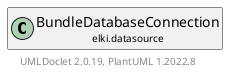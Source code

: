@startuml
    remove .*\.(Instance|Par|Parameterizer|Factory)$
    set namespaceSeparator none
    hide empty fields
    hide empty methods

    class "<size:14>BundleDatabaseConnection.Par\n<size:10>elki.datasource" as elki.datasource.BundleDatabaseConnection.Par [[BundleDatabaseConnection.Par.html]] {
        {static} -BUNDLE_ID: OptionID
        -infile: Path
        +configure(Parameterization): void
        +make(): BundleDatabaseConnection
    }

    abstract class "<size:14>AbstractDatabaseConnection.Par\n<size:10>elki.datasource" as elki.datasource.AbstractDatabaseConnection.Par [[AbstractDatabaseConnection.Par.html]]
    class "<size:14>BundleDatabaseConnection\n<size:10>elki.datasource" as elki.datasource.BundleDatabaseConnection [[BundleDatabaseConnection.html]]

    elki.datasource.AbstractDatabaseConnection.Par <|-- elki.datasource.BundleDatabaseConnection.Par
    elki.datasource.BundleDatabaseConnection +-- elki.datasource.BundleDatabaseConnection.Par

    center footer UMLDoclet 2.0.19, PlantUML 1.2022.8
@enduml
